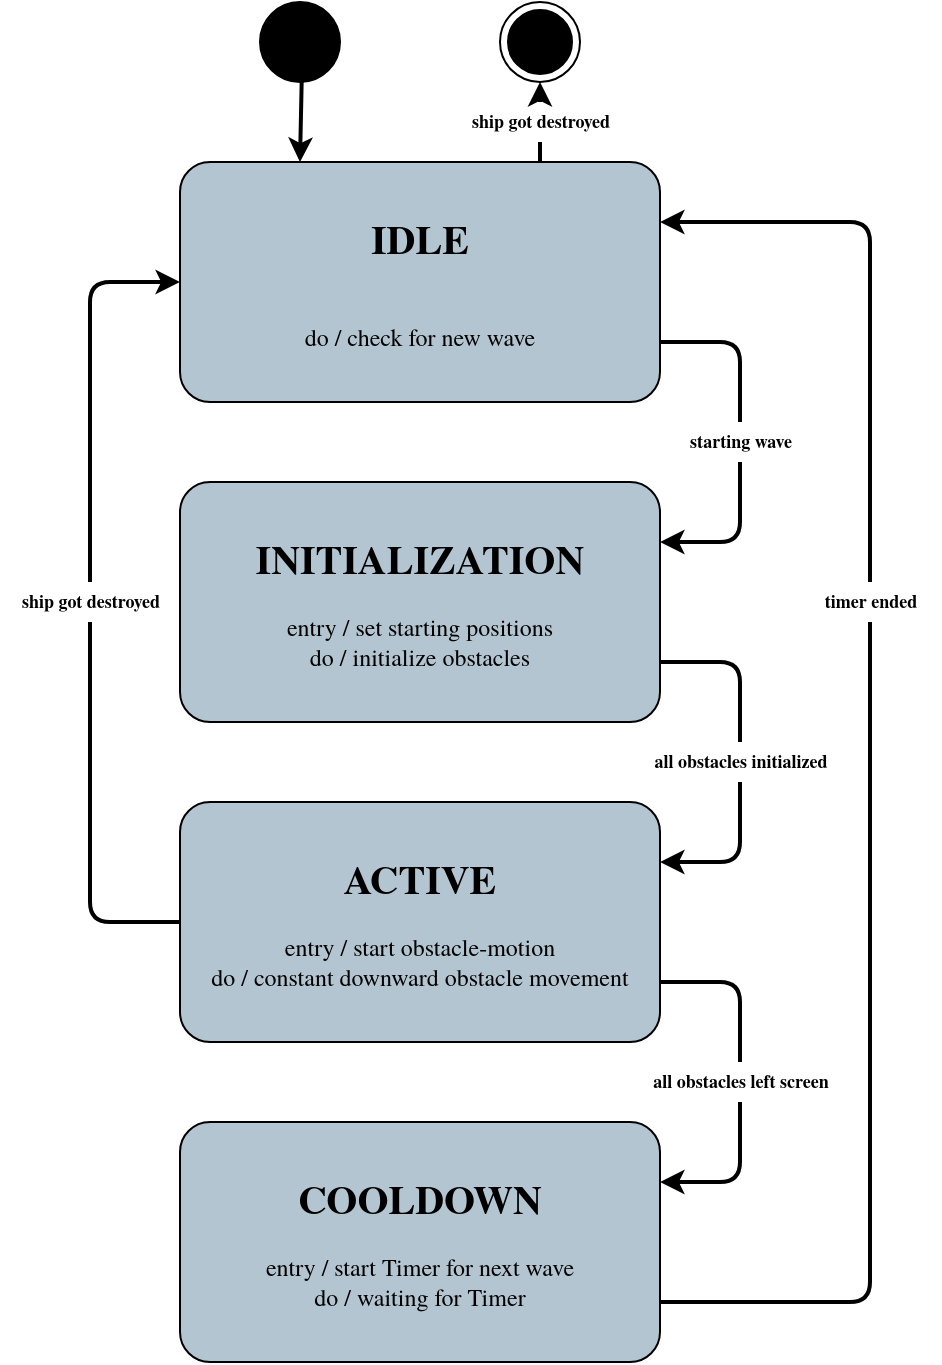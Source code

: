 <mxfile>
    <diagram id="84qmqk0z3LTIWIzxjOWs" name="Seite-1">
        <mxGraphModel dx="1061" dy="1868" grid="1" gridSize="10" guides="1" tooltips="1" connect="1" arrows="1" fold="1" page="1" pageScale="1" pageWidth="827" pageHeight="1169" background="#ffffff" math="0" shadow="0">
            <root>
                <mxCell id="0"/>
                <mxCell id="1" parent="0"/>
                <mxCell id="6" style="edgeStyle=none;html=1;entryX=0.5;entryY=1;entryDx=0;entryDy=0;strokeColor=#000000;endFill=1;startArrow=none;strokeWidth=2;" edge="1" parent="1" source="35" target="4">
                    <mxGeometry relative="1" as="geometry"/>
                </mxCell>
                <mxCell id="14" style="edgeStyle=none;html=1;exitX=1;exitY=0.75;exitDx=0;exitDy=0;strokeColor=#000000;endArrow=none;endFill=0;startArrow=none;strokeWidth=2;" edge="1" parent="1" source="2" target="12">
                    <mxGeometry relative="1" as="geometry">
                        <Array as="points">
                            <mxPoint x="560" y="90"/>
                        </Array>
                    </mxGeometry>
                </mxCell>
                <mxCell id="2" value="&lt;b style=&quot;font-size: 20px;&quot;&gt;IDLE&lt;br&gt;&lt;/b&gt;&lt;br style=&quot;&quot;&gt;&lt;br style=&quot;&quot;&gt;&lt;span style=&quot;&quot;&gt;do / check for new wave&lt;/span&gt;&lt;br style=&quot;&quot;&gt;" style="html=1;align=center;verticalAlign=middle;rounded=1;absoluteArcSize=1;arcSize=30;dashed=0;fillColor=#B3C5D0;fontColor=#000000;strokeColor=#000000;fontFamily=TeX Gyre Termes;whiteSpace=wrap;shadow=0;glass=0;" vertex="1" parent="1">
                    <mxGeometry x="280" width="240" height="120" as="geometry"/>
                </mxCell>
                <mxCell id="5" style="edgeStyle=none;html=1;entryX=0.25;entryY=0;entryDx=0;entryDy=0;strokeColor=#000000;endFill=1;startArrow=none;strokeWidth=2;" edge="1" parent="1" source="3" target="2">
                    <mxGeometry relative="1" as="geometry"/>
                </mxCell>
                <mxCell id="3" value="" style="ellipse;fillColor=strokeColor;strokeColor=#000000;" vertex="1" parent="1">
                    <mxGeometry x="320" y="-80" width="40" height="40" as="geometry"/>
                </mxCell>
                <mxCell id="4" value="" style="ellipse;html=1;shape=endState;fillColor=strokeColor;strokeColor=#000000;" vertex="1" parent="1">
                    <mxGeometry x="440" y="-80" width="40" height="40" as="geometry"/>
                </mxCell>
                <mxCell id="22" style="edgeStyle=none;html=1;exitX=1;exitY=0.75;exitDx=0;exitDy=0;strokeColor=#000000;endArrow=none;endFill=0;startArrow=none;strokeWidth=2;" edge="1" parent="1" source="7" target="21">
                    <mxGeometry relative="1" as="geometry">
                        <Array as="points">
                            <mxPoint x="560" y="250"/>
                        </Array>
                    </mxGeometry>
                </mxCell>
                <mxCell id="7" value="&lt;b style=&quot;font-size: 20px;&quot;&gt;INITIALIZATION&lt;br&gt;&lt;/b&gt;&lt;br style=&quot;&quot;&gt;entry / set starting positions&lt;br style=&quot;&quot;&gt;&lt;span style=&quot;&quot;&gt;do / initialize obstacles&lt;/span&gt;&lt;br style=&quot;&quot;&gt;" style="html=1;align=center;verticalAlign=middle;rounded=1;absoluteArcSize=1;arcSize=30;dashed=0;fillColor=#B3C5D0;fontColor=#000000;strokeColor=#000000;fontFamily=TeX Gyre Termes;whiteSpace=wrap;shadow=0;glass=0;" vertex="1" parent="1">
                    <mxGeometry x="280" y="160" width="240" height="120" as="geometry"/>
                </mxCell>
                <mxCell id="18" style="edgeStyle=none;html=1;exitX=1;exitY=0.75;exitDx=0;exitDy=0;strokeColor=#000000;endArrow=none;endFill=0;startArrow=none;strokeWidth=2;" edge="1" parent="1" source="8" target="16">
                    <mxGeometry relative="1" as="geometry">
                        <Array as="points">
                            <mxPoint x="560" y="410"/>
                        </Array>
                    </mxGeometry>
                </mxCell>
                <mxCell id="33" style="edgeStyle=none;html=1;exitX=0;exitY=0.5;exitDx=0;exitDy=0;strokeColor=#000000;strokeWidth=2;endArrow=none;endFill=0;" edge="1" parent="1" source="8" target="30">
                    <mxGeometry relative="1" as="geometry">
                        <Array as="points">
                            <mxPoint x="235" y="380"/>
                        </Array>
                    </mxGeometry>
                </mxCell>
                <mxCell id="8" value="&lt;span style=&quot;font-size: 20px;&quot;&gt;&lt;b&gt;ACTIVE&lt;br&gt;&lt;/b&gt;&lt;/span&gt;&lt;br style=&quot;&quot;&gt;entry / start obstacle-motion&lt;br style=&quot;&quot;&gt;&lt;span style=&quot;&quot;&gt;do / constant downward obstacle movement&lt;/span&gt;" style="html=1;align=center;verticalAlign=middle;rounded=1;absoluteArcSize=1;arcSize=30;dashed=0;fillColor=#B3C5D0;fontColor=#000000;strokeColor=#000000;fontFamily=TeX Gyre Termes;whiteSpace=wrap;shadow=0;glass=0;" vertex="1" parent="1">
                    <mxGeometry x="280" y="320" width="240" height="120" as="geometry"/>
                </mxCell>
                <mxCell id="24" style="edgeStyle=none;html=1;entryX=1;entryY=0.25;entryDx=0;entryDy=0;strokeColor=#000000;endArrow=classic;endFill=1;startArrow=none;strokeWidth=2;" edge="1" parent="1" source="26" target="2">
                    <mxGeometry relative="1" as="geometry">
                        <Array as="points">
                            <mxPoint x="625" y="30"/>
                        </Array>
                    </mxGeometry>
                </mxCell>
                <mxCell id="28" style="edgeStyle=none;html=1;exitX=1;exitY=0.75;exitDx=0;exitDy=0;strokeColor=#000000;endArrow=none;endFill=0;startArrow=none;strokeWidth=2;" edge="1" parent="1" source="9" target="26">
                    <mxGeometry relative="1" as="geometry">
                        <Array as="points">
                            <mxPoint x="625" y="570"/>
                        </Array>
                    </mxGeometry>
                </mxCell>
                <mxCell id="9" value="&lt;span style=&quot;font-size: 20px;&quot;&gt;&lt;b&gt;COOLDOWN&lt;br&gt;&lt;/b&gt;&lt;/span&gt;&lt;br style=&quot;&quot;&gt;entry / start Timer for next wave&lt;br style=&quot;&quot;&gt;&lt;span style=&quot;&quot;&gt;do / waiting for Timer&lt;/span&gt;" style="html=1;align=center;verticalAlign=middle;rounded=1;absoluteArcSize=1;arcSize=30;dashed=0;fillColor=#B3C5D0;fontColor=#000000;strokeColor=#000000;fontFamily=TeX Gyre Termes;whiteSpace=wrap;shadow=0;glass=0;" vertex="1" parent="1">
                    <mxGeometry x="280" y="480" width="240" height="120" as="geometry"/>
                </mxCell>
                <mxCell id="15" style="edgeStyle=none;html=1;entryX=1;entryY=0.25;entryDx=0;entryDy=0;strokeColor=#000000;endFill=1;startArrow=none;strokeWidth=2;" edge="1" parent="1" source="12" target="7">
                    <mxGeometry relative="1" as="geometry">
                        <Array as="points">
                            <mxPoint x="560" y="190"/>
                        </Array>
                    </mxGeometry>
                </mxCell>
                <mxCell id="12" value="starting wave" style="text;html=1;align=center;verticalAlign=middle;resizable=0;points=[];autosize=1;strokeColor=none;fillColor=none;fontSize=9;fontFamily=TeX Gyre Termes;fontColor=#000000;fontStyle=1" vertex="1" parent="1">
                    <mxGeometry x="520" y="130" width="80" height="20" as="geometry"/>
                </mxCell>
                <mxCell id="19" style="edgeStyle=none;html=1;entryX=1;entryY=0.25;entryDx=0;entryDy=0;strokeColor=#000000;endFill=1;startArrow=none;strokeWidth=2;" edge="1" parent="1" source="16" target="9">
                    <mxGeometry relative="1" as="geometry">
                        <Array as="points">
                            <mxPoint x="560" y="510"/>
                        </Array>
                    </mxGeometry>
                </mxCell>
                <mxCell id="16" value="all obstacles left screen" style="text;html=1;align=center;verticalAlign=middle;resizable=0;points=[];autosize=1;strokeColor=none;fillColor=none;fontSize=9;fontFamily=TeX Gyre Termes;fontColor=#000000;fontStyle=1" vertex="1" parent="1">
                    <mxGeometry x="505" y="450" width="110" height="20" as="geometry"/>
                </mxCell>
                <mxCell id="23" style="edgeStyle=none;html=1;entryX=1;entryY=0.25;entryDx=0;entryDy=0;strokeColor=#000000;endFill=1;startArrow=none;strokeWidth=2;" edge="1" parent="1" source="21" target="8">
                    <mxGeometry relative="1" as="geometry">
                        <Array as="points">
                            <mxPoint x="560" y="350"/>
                        </Array>
                    </mxGeometry>
                </mxCell>
                <mxCell id="21" value="all obstacles initialized" style="text;html=1;align=center;verticalAlign=middle;resizable=0;points=[];autosize=1;strokeColor=none;fillColor=none;fontSize=9;fontFamily=TeX Gyre Termes;fontColor=#000000;fontStyle=1" vertex="1" parent="1">
                    <mxGeometry x="505" y="290" width="110" height="20" as="geometry"/>
                </mxCell>
                <mxCell id="26" value="&lt;font style=&quot;font-size: 9px;&quot;&gt;timer ended&lt;/font&gt;" style="text;html=1;align=center;verticalAlign=middle;resizable=0;points=[];autosize=1;strokeColor=none;fillColor=none;fontSize=9;fontFamily=TeX Gyre Termes;fontColor=#000000;rotation=0;fontStyle=1" vertex="1" parent="1">
                    <mxGeometry x="590" y="210" width="70" height="20" as="geometry"/>
                </mxCell>
                <mxCell id="34" style="edgeStyle=none;html=1;entryX=0;entryY=0.5;entryDx=0;entryDy=0;strokeColor=#000000;strokeWidth=2;endArrow=classic;endFill=1;" edge="1" parent="1" source="30" target="2">
                    <mxGeometry relative="1" as="geometry">
                        <Array as="points">
                            <mxPoint x="235" y="60"/>
                        </Array>
                    </mxGeometry>
                </mxCell>
                <mxCell id="30" value="ship got destroyed" style="text;html=1;align=center;verticalAlign=middle;resizable=0;points=[];autosize=1;strokeColor=none;fillColor=none;fontSize=9;fontFamily=TeX Gyre Termes;fontColor=#000000;rotation=0;fontStyle=1" vertex="1" parent="1">
                    <mxGeometry x="190" y="210" width="90" height="20" as="geometry"/>
                </mxCell>
                <mxCell id="36" value="" style="edgeStyle=none;html=1;exitX=0.75;exitY=0;exitDx=0;exitDy=0;entryX=0.5;entryY=1;entryDx=0;entryDy=0;strokeColor=#000000;endFill=1;startArrow=none;strokeWidth=2;endArrow=none;" edge="1" parent="1" source="2" target="35">
                    <mxGeometry relative="1" as="geometry">
                        <mxPoint x="460" as="sourcePoint"/>
                        <mxPoint x="460" y="-40" as="targetPoint"/>
                    </mxGeometry>
                </mxCell>
                <mxCell id="35" value="ship got destroyed" style="text;html=1;align=center;verticalAlign=middle;resizable=0;points=[];autosize=1;strokeColor=none;fillColor=none;fontSize=9;fontFamily=TeX Gyre Termes;fontColor=#000000;rotation=0;fontStyle=1" vertex="1" parent="1">
                    <mxGeometry x="415" y="-30" width="90" height="20" as="geometry"/>
                </mxCell>
            </root>
        </mxGraphModel>
    </diagram>
</mxfile>